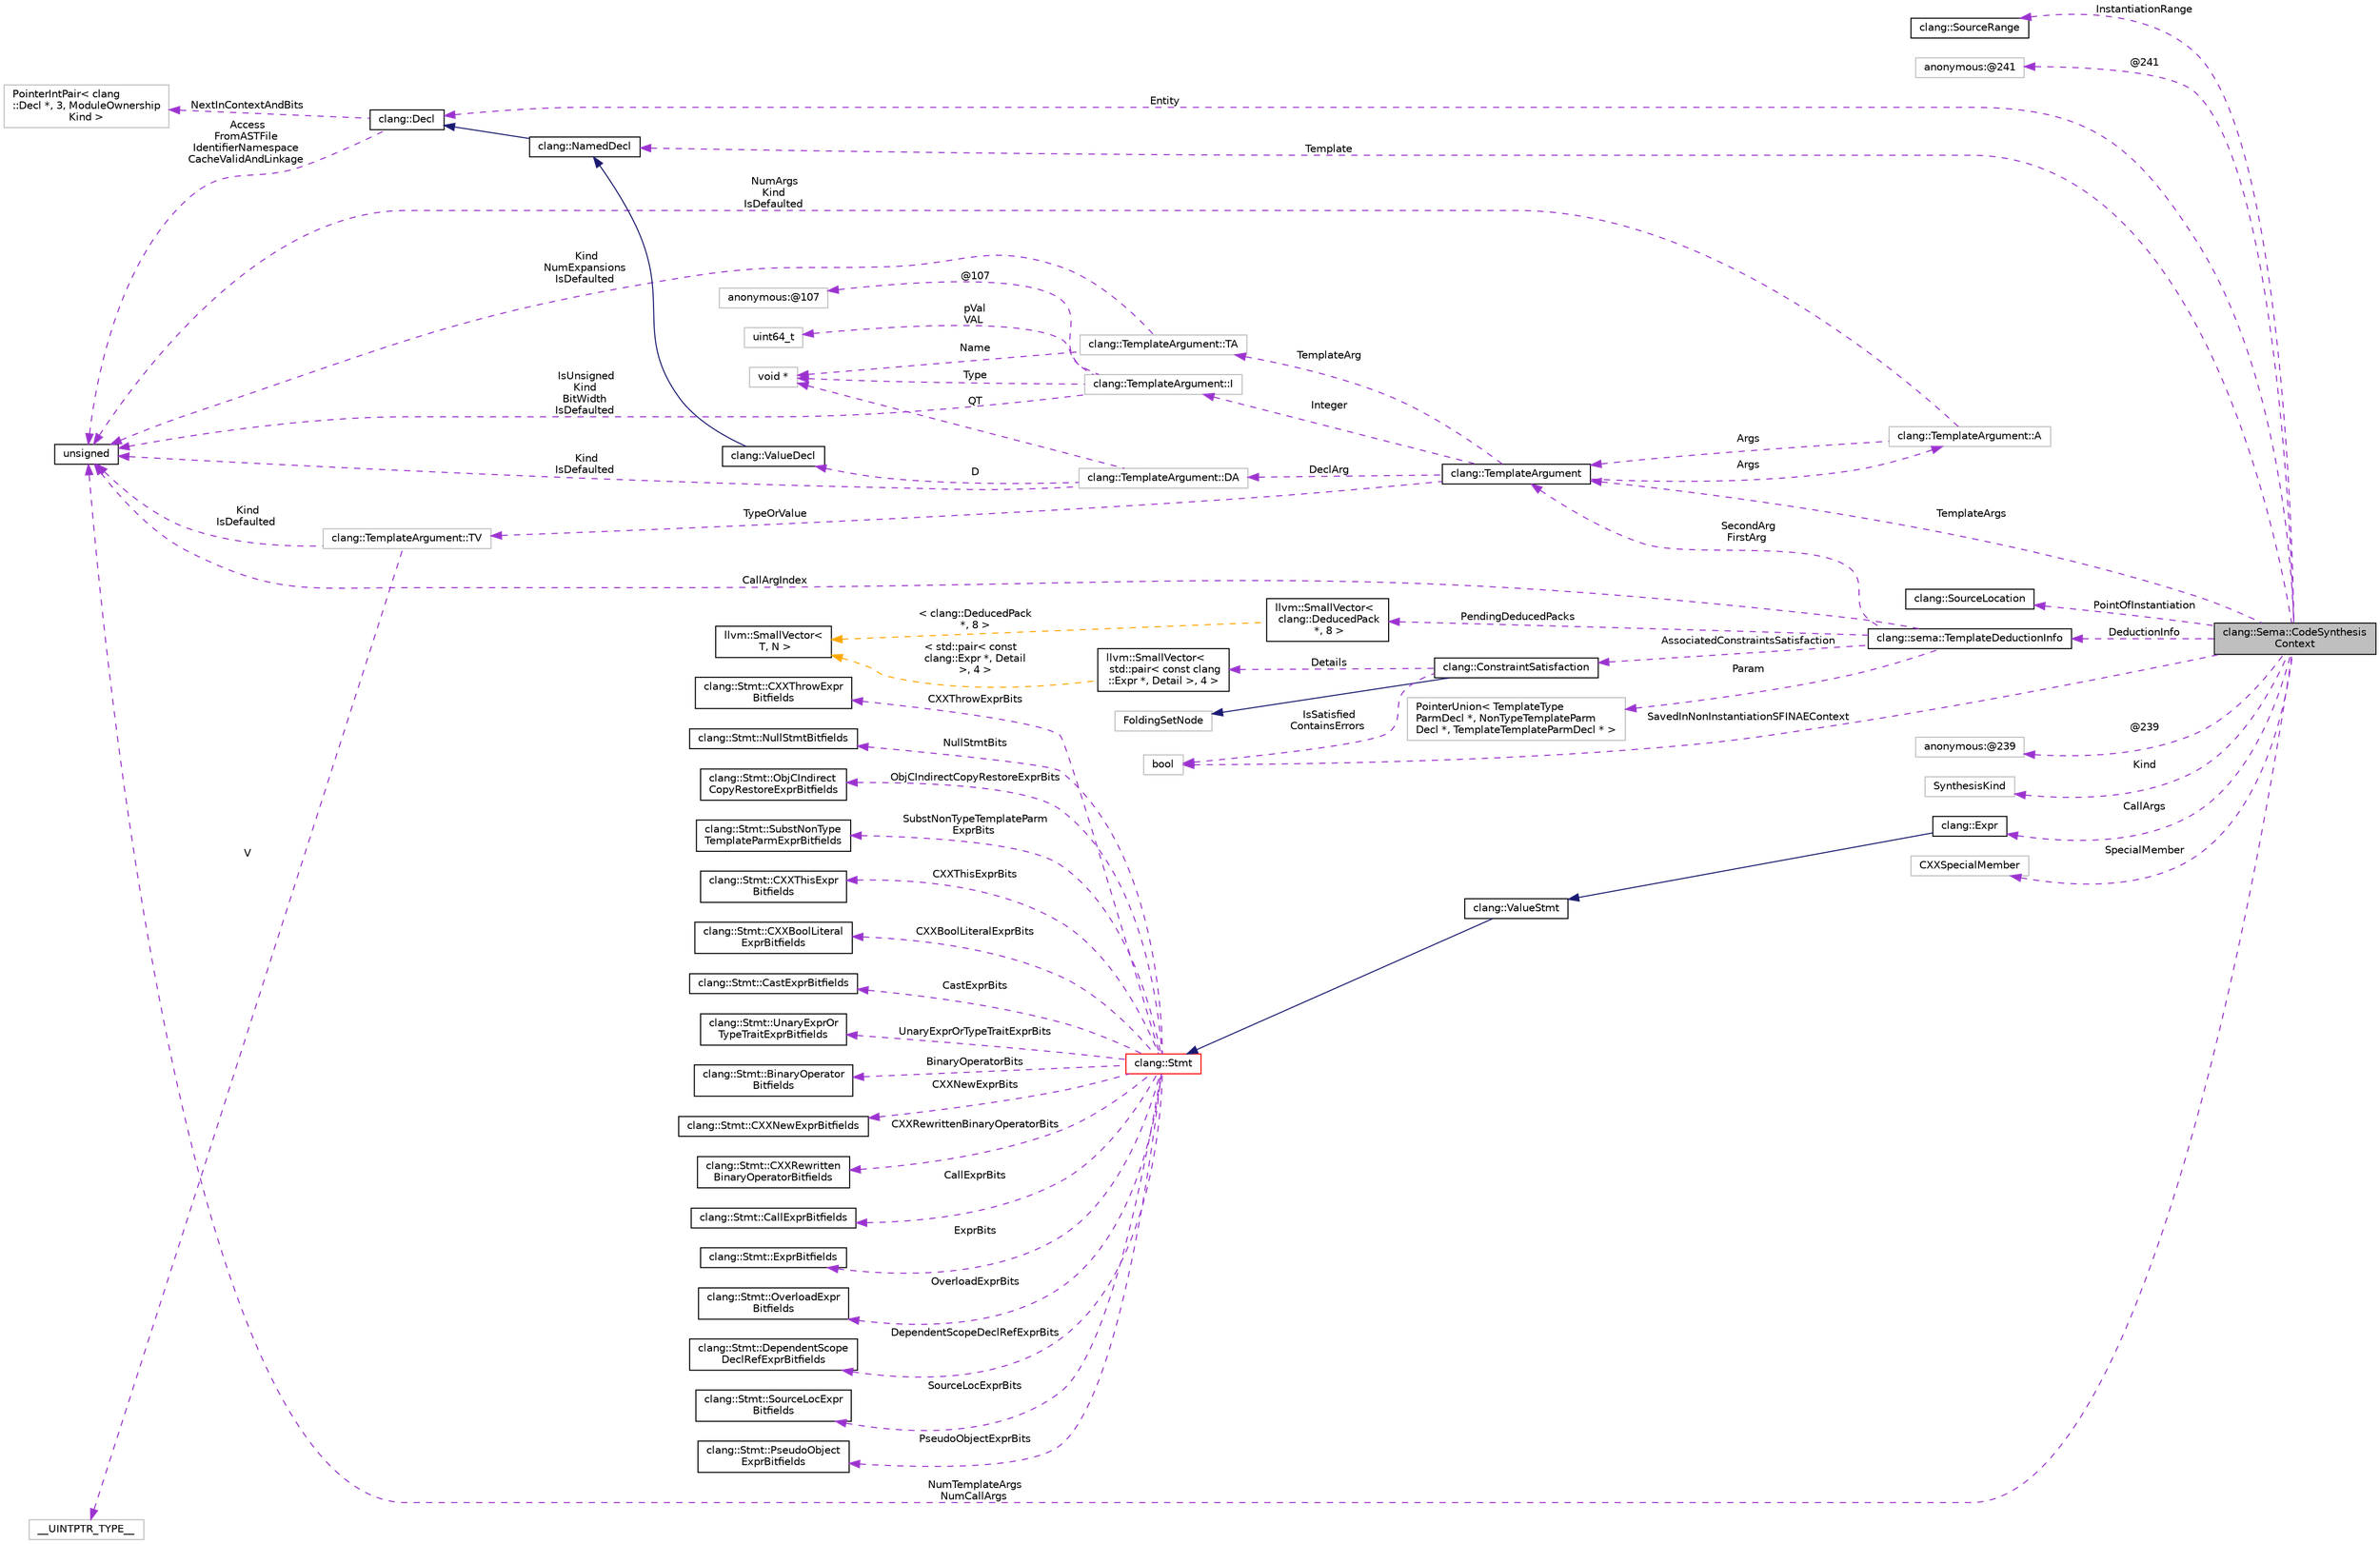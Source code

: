 digraph "clang::Sema::CodeSynthesisContext"
{
 // LATEX_PDF_SIZE
  bgcolor="transparent";
  edge [fontname="Helvetica",fontsize="10",labelfontname="Helvetica",labelfontsize="10"];
  node [fontname="Helvetica",fontsize="10",shape=record];
  rankdir="LR";
  Node1 [label="clang::Sema::CodeSynthesis\lContext",height=0.2,width=0.4,color="black", fillcolor="grey75", style="filled", fontcolor="black",tooltip="A context in which code is being synthesized (where a source location alone is not sufficient to iden..."];
  Node2 -> Node1 [dir="back",color="darkorchid3",fontsize="10",style="dashed",label=" InstantiationRange" ,fontname="Helvetica"];
  Node2 [label="clang::SourceRange",height=0.2,width=0.4,color="black",URL="$classclang_1_1SourceRange.html",tooltip="A trivial tuple used to represent a source range."];
  Node3 -> Node1 [dir="back",color="darkorchid3",fontsize="10",style="dashed",label=" @241" ,fontname="Helvetica"];
  Node3 [label="anonymous:@241",height=0.2,width=0.4,color="grey75",tooltip=" "];
  Node4 -> Node1 [dir="back",color="darkorchid3",fontsize="10",style="dashed",label=" TemplateArgs" ,fontname="Helvetica"];
  Node4 [label="clang::TemplateArgument",height=0.2,width=0.4,color="black",URL="$classclang_1_1TemplateArgument.html",tooltip="Represents a template argument."];
  Node5 -> Node4 [dir="back",color="darkorchid3",fontsize="10",style="dashed",label=" TemplateArg" ,fontname="Helvetica"];
  Node5 [label="clang::TemplateArgument::TA",height=0.2,width=0.4,color="grey75",tooltip=" "];
  Node6 -> Node5 [dir="back",color="darkorchid3",fontsize="10",style="dashed",label=" Kind\nNumExpansions\nIsDefaulted" ,fontname="Helvetica"];
  Node6 [label="unsigned",height=0.2,width=0.4,color="black",URL="$classunsigned.html",tooltip=" "];
  Node7 -> Node5 [dir="back",color="darkorchid3",fontsize="10",style="dashed",label=" Name" ,fontname="Helvetica"];
  Node7 [label="void *",height=0.2,width=0.4,color="grey75",tooltip=" "];
  Node8 -> Node4 [dir="back",color="darkorchid3",fontsize="10",style="dashed",label=" DeclArg" ,fontname="Helvetica"];
  Node8 [label="clang::TemplateArgument::DA",height=0.2,width=0.4,color="grey75",tooltip="The kind of template argument we're storing."];
  Node9 -> Node8 [dir="back",color="darkorchid3",fontsize="10",style="dashed",label=" D" ,fontname="Helvetica"];
  Node9 [label="clang::ValueDecl",height=0.2,width=0.4,color="black",URL="$classclang_1_1ValueDecl.html",tooltip="Represent the declaration of a variable (in which case it is an lvalue) a function (in which case it ..."];
  Node10 -> Node9 [dir="back",color="midnightblue",fontsize="10",style="solid",fontname="Helvetica"];
  Node10 [label="clang::NamedDecl",height=0.2,width=0.4,color="black",URL="$classclang_1_1NamedDecl.html",tooltip="This represents a decl that may have a name."];
  Node11 -> Node10 [dir="back",color="midnightblue",fontsize="10",style="solid",fontname="Helvetica"];
  Node11 [label="clang::Decl",height=0.2,width=0.4,color="black",URL="$classclang_1_1Decl.html",tooltip="Decl - This represents one declaration (or definition), e.g."];
  Node12 -> Node11 [dir="back",color="darkorchid3",fontsize="10",style="dashed",label=" NextInContextAndBits" ,fontname="Helvetica"];
  Node12 [label="PointerIntPair\< clang\l::Decl *, 3, ModuleOwnership\lKind \>",height=0.2,width=0.4,color="grey75",tooltip=" "];
  Node6 -> Node11 [dir="back",color="darkorchid3",fontsize="10",style="dashed",label=" Access\nFromASTFile\nIdentifierNamespace\nCacheValidAndLinkage" ,fontname="Helvetica"];
  Node6 -> Node8 [dir="back",color="darkorchid3",fontsize="10",style="dashed",label=" Kind\nIsDefaulted" ,fontname="Helvetica"];
  Node7 -> Node8 [dir="back",color="darkorchid3",fontsize="10",style="dashed",label=" QT" ,fontname="Helvetica"];
  Node13 -> Node4 [dir="back",color="darkorchid3",fontsize="10",style="dashed",label=" Args" ,fontname="Helvetica"];
  Node13 [label="clang::TemplateArgument::A",height=0.2,width=0.4,color="grey75",tooltip=" "];
  Node4 -> Node13 [dir="back",color="darkorchid3",fontsize="10",style="dashed",label=" Args" ,fontname="Helvetica"];
  Node6 -> Node13 [dir="back",color="darkorchid3",fontsize="10",style="dashed",label=" NumArgs\nKind\nIsDefaulted" ,fontname="Helvetica"];
  Node14 -> Node4 [dir="back",color="darkorchid3",fontsize="10",style="dashed",label=" TypeOrValue" ,fontname="Helvetica"];
  Node14 [label="clang::TemplateArgument::TV",height=0.2,width=0.4,color="grey75",tooltip=" "];
  Node15 -> Node14 [dir="back",color="darkorchid3",fontsize="10",style="dashed",label=" V" ,fontname="Helvetica"];
  Node15 [label="__UINTPTR_TYPE__",height=0.2,width=0.4,color="grey75",tooltip=" "];
  Node6 -> Node14 [dir="back",color="darkorchid3",fontsize="10",style="dashed",label=" Kind\nIsDefaulted" ,fontname="Helvetica"];
  Node16 -> Node4 [dir="back",color="darkorchid3",fontsize="10",style="dashed",label=" Integer" ,fontname="Helvetica"];
  Node16 [label="clang::TemplateArgument::I",height=0.2,width=0.4,color="grey75",tooltip=" "];
  Node17 -> Node16 [dir="back",color="darkorchid3",fontsize="10",style="dashed",label=" pVal\nVAL" ,fontname="Helvetica"];
  Node17 [label="uint64_t",height=0.2,width=0.4,color="grey75",tooltip=" "];
  Node18 -> Node16 [dir="back",color="darkorchid3",fontsize="10",style="dashed",label=" @107" ,fontname="Helvetica"];
  Node18 [label="anonymous:@107",height=0.2,width=0.4,color="grey75",tooltip=" "];
  Node6 -> Node16 [dir="back",color="darkorchid3",fontsize="10",style="dashed",label=" IsUnsigned\nKind\nBitWidth\nIsDefaulted" ,fontname="Helvetica"];
  Node7 -> Node16 [dir="back",color="darkorchid3",fontsize="10",style="dashed",label=" Type" ,fontname="Helvetica"];
  Node19 -> Node1 [dir="back",color="darkorchid3",fontsize="10",style="dashed",label=" PointOfInstantiation" ,fontname="Helvetica"];
  Node19 [label="clang::SourceLocation",height=0.2,width=0.4,color="black",URL="$classclang_1_1SourceLocation.html",tooltip="Encodes a location in the source."];
  Node20 -> Node1 [dir="back",color="darkorchid3",fontsize="10",style="dashed",label=" DeductionInfo" ,fontname="Helvetica"];
  Node20 [label="clang::sema::TemplateDeductionInfo",height=0.2,width=0.4,color="black",URL="$classclang_1_1sema_1_1TemplateDeductionInfo.html",tooltip="Provides information about an attempted template argument deduction, whose success or failure was des..."];
  Node21 -> Node20 [dir="back",color="darkorchid3",fontsize="10",style="dashed",label=" AssociatedConstraintsSatisfaction" ,fontname="Helvetica"];
  Node21 [label="clang::ConstraintSatisfaction",height=0.2,width=0.4,color="black",URL="$classclang_1_1ConstraintSatisfaction.html",tooltip="The result of a constraint satisfaction check, containing the necessary information to diagnose an un..."];
  Node22 -> Node21 [dir="back",color="midnightblue",fontsize="10",style="solid",fontname="Helvetica"];
  Node22 [label="FoldingSetNode",height=0.2,width=0.4,color="grey75",tooltip=" "];
  Node23 -> Node21 [dir="back",color="darkorchid3",fontsize="10",style="dashed",label=" IsSatisfied\nContainsErrors" ,fontname="Helvetica"];
  Node23 [label="bool",height=0.2,width=0.4,color="grey75",tooltip=" "];
  Node24 -> Node21 [dir="back",color="darkorchid3",fontsize="10",style="dashed",label=" Details" ,fontname="Helvetica"];
  Node24 [label="llvm::SmallVector\<\l std::pair\< const clang\l::Expr *, Detail \>, 4 \>",height=0.2,width=0.4,color="black",URL="$classllvm_1_1SmallVector.html",tooltip=" "];
  Node25 -> Node24 [dir="back",color="orange",fontsize="10",style="dashed",label=" \< std::pair\< const\l clang::Expr *, Detail\l \>, 4 \>" ,fontname="Helvetica"];
  Node25 [label="llvm::SmallVector\<\l T, N \>",height=0.2,width=0.4,color="black",URL="$classllvm_1_1SmallVector.html",tooltip=" "];
  Node26 -> Node20 [dir="back",color="darkorchid3",fontsize="10",style="dashed",label=" PendingDeducedPacks" ,fontname="Helvetica"];
  Node26 [label="llvm::SmallVector\<\l clang::DeducedPack\l *, 8 \>",height=0.2,width=0.4,color="black",URL="$classllvm_1_1SmallVector.html",tooltip=" "];
  Node25 -> Node26 [dir="back",color="orange",fontsize="10",style="dashed",label=" \< clang::DeducedPack\l *, 8 \>" ,fontname="Helvetica"];
  Node4 -> Node20 [dir="back",color="darkorchid3",fontsize="10",style="dashed",label=" SecondArg\nFirstArg" ,fontname="Helvetica"];
  Node27 -> Node20 [dir="back",color="darkorchid3",fontsize="10",style="dashed",label=" Param" ,fontname="Helvetica"];
  Node27 [label="PointerUnion\< TemplateType\lParmDecl *, NonTypeTemplateParm\lDecl *, TemplateTemplateParmDecl * \>",height=0.2,width=0.4,color="grey75",tooltip=" "];
  Node6 -> Node20 [dir="back",color="darkorchid3",fontsize="10",style="dashed",label=" CallArgIndex" ,fontname="Helvetica"];
  Node28 -> Node1 [dir="back",color="darkorchid3",fontsize="10",style="dashed",label=" @239" ,fontname="Helvetica"];
  Node28 [label="anonymous:@239",height=0.2,width=0.4,color="grey75",tooltip=" "];
  Node10 -> Node1 [dir="back",color="darkorchid3",fontsize="10",style="dashed",label=" Template" ,fontname="Helvetica"];
  Node23 -> Node1 [dir="back",color="darkorchid3",fontsize="10",style="dashed",label=" SavedInNonInstantiationSFINAEContext" ,fontname="Helvetica"];
  Node29 -> Node1 [dir="back",color="darkorchid3",fontsize="10",style="dashed",label=" Kind" ,fontname="Helvetica"];
  Node29 [label="SynthesisKind",height=0.2,width=0.4,color="grey75",tooltip=" "];
  Node30 -> Node1 [dir="back",color="darkorchid3",fontsize="10",style="dashed",label=" CallArgs" ,fontname="Helvetica"];
  Node30 [label="clang::Expr",height=0.2,width=0.4,color="black",URL="$classclang_1_1Expr.html",tooltip="This represents one expression."];
  Node31 -> Node30 [dir="back",color="midnightblue",fontsize="10",style="solid",fontname="Helvetica"];
  Node31 [label="clang::ValueStmt",height=0.2,width=0.4,color="black",URL="$classclang_1_1ValueStmt.html",tooltip="Represents a statement that could possibly have a value and type."];
  Node32 -> Node31 [dir="back",color="midnightblue",fontsize="10",style="solid",fontname="Helvetica"];
  Node32 [label="clang::Stmt",height=0.2,width=0.4,color="red",URL="$classclang_1_1Stmt.html",tooltip="Stmt - This represents one statement."];
  Node33 -> Node32 [dir="back",color="darkorchid3",fontsize="10",style="dashed",label=" CXXThrowExprBits" ,fontname="Helvetica"];
  Node33 [label="clang::Stmt::CXXThrowExpr\lBitfields",height=0.2,width=0.4,color="black",URL="$classclang_1_1Stmt_1_1CXXThrowExprBitfields.html",tooltip=" "];
  Node34 -> Node32 [dir="back",color="darkorchid3",fontsize="10",style="dashed",label=" NullStmtBits" ,fontname="Helvetica"];
  Node34 [label="clang::Stmt::NullStmtBitfields",height=0.2,width=0.4,color="black",URL="$classclang_1_1Stmt_1_1NullStmtBitfields.html",tooltip=" "];
  Node35 -> Node32 [dir="back",color="darkorchid3",fontsize="10",style="dashed",label=" ObjCIndirectCopyRestoreExprBits" ,fontname="Helvetica"];
  Node35 [label="clang::Stmt::ObjCIndirect\lCopyRestoreExprBitfields",height=0.2,width=0.4,color="black",URL="$classclang_1_1Stmt_1_1ObjCIndirectCopyRestoreExprBitfields.html",tooltip=" "];
  Node36 -> Node32 [dir="back",color="darkorchid3",fontsize="10",style="dashed",label=" SubstNonTypeTemplateParm\lExprBits" ,fontname="Helvetica"];
  Node36 [label="clang::Stmt::SubstNonType\lTemplateParmExprBitfields",height=0.2,width=0.4,color="black",URL="$classclang_1_1Stmt_1_1SubstNonTypeTemplateParmExprBitfields.html",tooltip=" "];
  Node37 -> Node32 [dir="back",color="darkorchid3",fontsize="10",style="dashed",label=" CXXThisExprBits" ,fontname="Helvetica"];
  Node37 [label="clang::Stmt::CXXThisExpr\lBitfields",height=0.2,width=0.4,color="black",URL="$classclang_1_1Stmt_1_1CXXThisExprBitfields.html",tooltip=" "];
  Node38 -> Node32 [dir="back",color="darkorchid3",fontsize="10",style="dashed",label=" CXXBoolLiteralExprBits" ,fontname="Helvetica"];
  Node38 [label="clang::Stmt::CXXBoolLiteral\lExprBitfields",height=0.2,width=0.4,color="black",URL="$classclang_1_1Stmt_1_1CXXBoolLiteralExprBitfields.html",tooltip=" "];
  Node39 -> Node32 [dir="back",color="darkorchid3",fontsize="10",style="dashed",label=" CastExprBits" ,fontname="Helvetica"];
  Node39 [label="clang::Stmt::CastExprBitfields",height=0.2,width=0.4,color="black",URL="$classclang_1_1Stmt_1_1CastExprBitfields.html",tooltip=" "];
  Node40 -> Node32 [dir="back",color="darkorchid3",fontsize="10",style="dashed",label=" UnaryExprOrTypeTraitExprBits" ,fontname="Helvetica"];
  Node40 [label="clang::Stmt::UnaryExprOr\lTypeTraitExprBitfields",height=0.2,width=0.4,color="black",URL="$classclang_1_1Stmt_1_1UnaryExprOrTypeTraitExprBitfields.html",tooltip=" "];
  Node41 -> Node32 [dir="back",color="darkorchid3",fontsize="10",style="dashed",label=" BinaryOperatorBits" ,fontname="Helvetica"];
  Node41 [label="clang::Stmt::BinaryOperator\lBitfields",height=0.2,width=0.4,color="black",URL="$classclang_1_1Stmt_1_1BinaryOperatorBitfields.html",tooltip=" "];
  Node42 -> Node32 [dir="back",color="darkorchid3",fontsize="10",style="dashed",label=" CXXNewExprBits" ,fontname="Helvetica"];
  Node42 [label="clang::Stmt::CXXNewExprBitfields",height=0.2,width=0.4,color="black",URL="$classclang_1_1Stmt_1_1CXXNewExprBitfields.html",tooltip=" "];
  Node43 -> Node32 [dir="back",color="darkorchid3",fontsize="10",style="dashed",label=" CXXRewrittenBinaryOperatorBits" ,fontname="Helvetica"];
  Node43 [label="clang::Stmt::CXXRewritten\lBinaryOperatorBitfields",height=0.2,width=0.4,color="black",URL="$classclang_1_1Stmt_1_1CXXRewrittenBinaryOperatorBitfields.html",tooltip=" "];
  Node44 -> Node32 [dir="back",color="darkorchid3",fontsize="10",style="dashed",label=" CallExprBits" ,fontname="Helvetica"];
  Node44 [label="clang::Stmt::CallExprBitfields",height=0.2,width=0.4,color="black",URL="$classclang_1_1Stmt_1_1CallExprBitfields.html",tooltip=" "];
  Node45 -> Node32 [dir="back",color="darkorchid3",fontsize="10",style="dashed",label=" ExprBits" ,fontname="Helvetica"];
  Node45 [label="clang::Stmt::ExprBitfields",height=0.2,width=0.4,color="black",URL="$classclang_1_1Stmt_1_1ExprBitfields.html",tooltip=" "];
  Node46 -> Node32 [dir="back",color="darkorchid3",fontsize="10",style="dashed",label=" OverloadExprBits" ,fontname="Helvetica"];
  Node46 [label="clang::Stmt::OverloadExpr\lBitfields",height=0.2,width=0.4,color="black",URL="$classclang_1_1Stmt_1_1OverloadExprBitfields.html",tooltip=" "];
  Node47 -> Node32 [dir="back",color="darkorchid3",fontsize="10",style="dashed",label=" DependentScopeDeclRefExprBits" ,fontname="Helvetica"];
  Node47 [label="clang::Stmt::DependentScope\lDeclRefExprBitfields",height=0.2,width=0.4,color="black",URL="$classclang_1_1Stmt_1_1DependentScopeDeclRefExprBitfields.html",tooltip=" "];
  Node48 -> Node32 [dir="back",color="darkorchid3",fontsize="10",style="dashed",label=" SourceLocExprBits" ,fontname="Helvetica"];
  Node48 [label="clang::Stmt::SourceLocExpr\lBitfields",height=0.2,width=0.4,color="black",URL="$classclang_1_1Stmt_1_1SourceLocExprBitfields.html",tooltip=" "];
  Node49 -> Node32 [dir="back",color="darkorchid3",fontsize="10",style="dashed",label=" PseudoObjectExprBits" ,fontname="Helvetica"];
  Node49 [label="clang::Stmt::PseudoObject\lExprBitfields",height=0.2,width=0.4,color="black",URL="$classclang_1_1Stmt_1_1PseudoObjectExprBitfields.html",tooltip=" "];
  Node96 -> Node1 [dir="back",color="darkorchid3",fontsize="10",style="dashed",label=" SpecialMember" ,fontname="Helvetica"];
  Node96 [label="CXXSpecialMember",height=0.2,width=0.4,color="grey75",tooltip=" "];
  Node6 -> Node1 [dir="back",color="darkorchid3",fontsize="10",style="dashed",label=" NumTemplateArgs\nNumCallArgs" ,fontname="Helvetica"];
  Node11 -> Node1 [dir="back",color="darkorchid3",fontsize="10",style="dashed",label=" Entity" ,fontname="Helvetica"];
}
